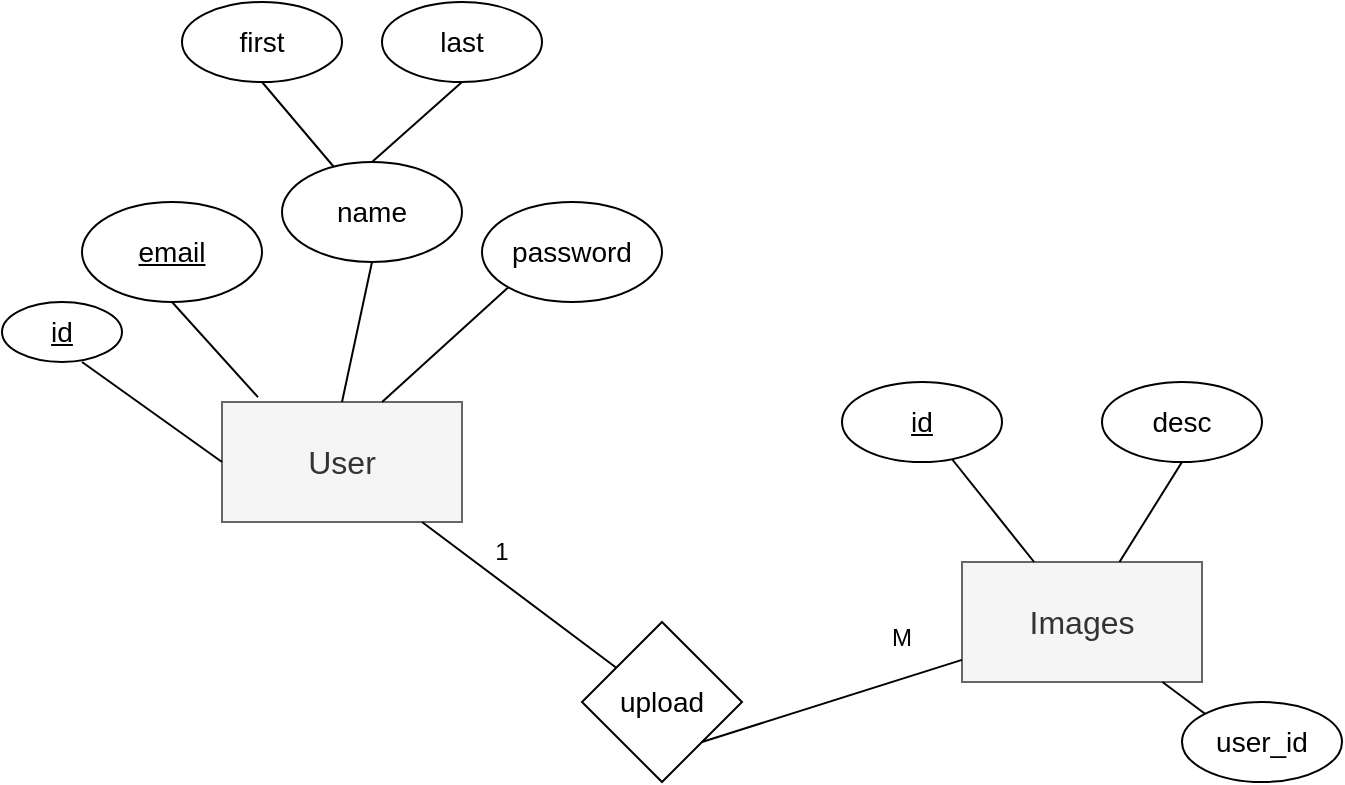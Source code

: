 <mxfile>
    <diagram id="5hR-_vHGHkL-ipkJ3_8Y" name="Page-1">
        <mxGraphModel dx="722" dy="384" grid="1" gridSize="10" guides="1" tooltips="1" connect="1" arrows="1" fold="1" page="1" pageScale="1" pageWidth="850" pageHeight="1100" math="0" shadow="0">
            <root>
                <mxCell id="0"/>
                <mxCell id="1" parent="0"/>
                <mxCell id="2" value="&lt;font style=&quot;font-size: 16px;&quot;&gt;User&lt;/font&gt;" style="rounded=0;whiteSpace=wrap;html=1;fillColor=#f5f5f5;fontColor=#333333;strokeColor=#666666;" parent="1" vertex="1">
                    <mxGeometry x="140" y="220" width="120" height="60" as="geometry"/>
                </mxCell>
                <mxCell id="3" value="&lt;font style=&quot;font-size: 16px;&quot;&gt;Images&lt;/font&gt;" style="rounded=0;whiteSpace=wrap;html=1;fillColor=#f5f5f5;fontColor=#333333;strokeColor=#666666;" parent="1" vertex="1">
                    <mxGeometry x="510" y="300" width="120" height="60" as="geometry"/>
                </mxCell>
                <mxCell id="4" value="" style="endArrow=none;html=1;exitX=0.5;exitY=0;exitDx=0;exitDy=0;entryX=0.5;entryY=1;entryDx=0;entryDy=0;" parent="1" source="2" target="7" edge="1">
                    <mxGeometry width="50" height="50" relative="1" as="geometry">
                        <mxPoint x="70" y="180" as="sourcePoint"/>
                        <mxPoint x="50" y="120" as="targetPoint"/>
                    </mxGeometry>
                </mxCell>
                <mxCell id="5" value="" style="endArrow=none;html=1;entryX=0.5;entryY=1;entryDx=0;entryDy=0;exitX=0.15;exitY=-0.04;exitDx=0;exitDy=0;exitPerimeter=0;" parent="1" source="2" target="8" edge="1">
                    <mxGeometry width="50" height="50" relative="1" as="geometry">
                        <mxPoint x="130" y="180" as="sourcePoint"/>
                        <mxPoint x="130" y="110" as="targetPoint"/>
                    </mxGeometry>
                </mxCell>
                <mxCell id="6" value="" style="endArrow=none;html=1;entryX=0;entryY=1;entryDx=0;entryDy=0;exitX=0.667;exitY=0;exitDx=0;exitDy=0;exitPerimeter=0;" parent="1" source="2" target="9" edge="1">
                    <mxGeometry width="50" height="50" relative="1" as="geometry">
                        <mxPoint x="153" y="177" as="sourcePoint"/>
                        <mxPoint x="210" y="120" as="targetPoint"/>
                    </mxGeometry>
                </mxCell>
                <mxCell id="7" value="&lt;font style=&quot;font-size: 14px;&quot;&gt;name&lt;/font&gt;" style="ellipse;whiteSpace=wrap;html=1;" parent="1" vertex="1">
                    <mxGeometry x="170" y="100" width="90" height="50" as="geometry"/>
                </mxCell>
                <mxCell id="8" value="&lt;font style=&quot;font-size: 14px;&quot;&gt;&lt;u&gt;email&lt;/u&gt;&lt;/font&gt;" style="ellipse;whiteSpace=wrap;html=1;" parent="1" vertex="1">
                    <mxGeometry x="70" y="120" width="90" height="50" as="geometry"/>
                </mxCell>
                <mxCell id="9" value="password" style="ellipse;whiteSpace=wrap;html=1;fontSize=14;" parent="1" vertex="1">
                    <mxGeometry x="270" y="120" width="90" height="50" as="geometry"/>
                </mxCell>
                <mxCell id="11" value="" style="endArrow=none;html=1;entryX=0;entryY=0.5;entryDx=0;entryDy=0;exitX=0.667;exitY=1;exitDx=0;exitDy=0;exitPerimeter=0;" parent="1" source="12" target="2" edge="1">
                    <mxGeometry width="50" height="50" relative="1" as="geometry">
                        <mxPoint x="80" y="200" as="sourcePoint"/>
                        <mxPoint x="390" y="260" as="targetPoint"/>
                    </mxGeometry>
                </mxCell>
                <mxCell id="12" value="&lt;u&gt;id&lt;/u&gt;" style="ellipse;whiteSpace=wrap;html=1;fontSize=14;" parent="1" vertex="1">
                    <mxGeometry x="30" y="170" width="60" height="30" as="geometry"/>
                </mxCell>
                <mxCell id="14" value="" style="endArrow=none;html=1;exitX=0.5;exitY=1;exitDx=0;exitDy=0;" parent="1" source="16" target="3" edge="1">
                    <mxGeometry width="50" height="50" relative="1" as="geometry">
                        <mxPoint x="560" y="240" as="sourcePoint"/>
                        <mxPoint x="400" y="270" as="targetPoint"/>
                        <Array as="points"/>
                    </mxGeometry>
                </mxCell>
                <mxCell id="16" value="desc" style="ellipse;whiteSpace=wrap;html=1;fontSize=14;" parent="1" vertex="1">
                    <mxGeometry x="580" y="210" width="80" height="40" as="geometry"/>
                </mxCell>
                <mxCell id="17" value="" style="endArrow=none;html=1;entryX=0.682;entryY=0.95;entryDx=0;entryDy=0;entryPerimeter=0;" parent="1" source="3" target="18" edge="1">
                    <mxGeometry width="50" height="50" relative="1" as="geometry">
                        <mxPoint x="550" y="240" as="sourcePoint"/>
                        <mxPoint x="440" y="270" as="targetPoint"/>
                    </mxGeometry>
                </mxCell>
                <mxCell id="18" value="&lt;u&gt;id&lt;/u&gt;" style="ellipse;whiteSpace=wrap;html=1;fontSize=14;" parent="1" vertex="1">
                    <mxGeometry x="450" y="210" width="80" height="40" as="geometry"/>
                </mxCell>
                <mxCell id="19" value="" style="endArrow=none;html=1;entryX=0.682;entryY=0.95;entryDx=0;entryDy=0;entryPerimeter=0;" parent="1" source="3" target="20" edge="1">
                    <mxGeometry width="50" height="50" relative="1" as="geometry">
                        <mxPoint x="710" y="330" as="sourcePoint"/>
                        <mxPoint x="685" y="430" as="targetPoint"/>
                    </mxGeometry>
                </mxCell>
                <mxCell id="20" value="user_id" style="ellipse;whiteSpace=wrap;html=1;fontSize=14;" parent="1" vertex="1">
                    <mxGeometry x="620" y="370" width="80" height="40" as="geometry"/>
                </mxCell>
                <mxCell id="28" value="" style="endArrow=none;html=1;entryX=0.5;entryY=1;entryDx=0;entryDy=0;" parent="1" source="7" target="29" edge="1">
                    <mxGeometry width="50" height="50" relative="1" as="geometry">
                        <mxPoint x="185.56" y="100.0" as="sourcePoint"/>
                        <mxPoint x="235.0" y="49.27" as="targetPoint"/>
                    </mxGeometry>
                </mxCell>
                <mxCell id="29" value="first" style="ellipse;whiteSpace=wrap;html=1;fontSize=14;" parent="1" vertex="1">
                    <mxGeometry x="120.0" y="20" width="80" height="40" as="geometry"/>
                </mxCell>
                <mxCell id="30" value="" style="endArrow=none;html=1;entryX=0.5;entryY=1;entryDx=0;entryDy=0;exitX=0.5;exitY=0;exitDx=0;exitDy=0;" parent="1" source="7" target="31" edge="1">
                    <mxGeometry width="50" height="50" relative="1" as="geometry">
                        <mxPoint x="225.239" y="99.996" as="sourcePoint"/>
                        <mxPoint x="275" y="60.86" as="targetPoint"/>
                    </mxGeometry>
                </mxCell>
                <mxCell id="31" value="last" style="ellipse;whiteSpace=wrap;html=1;fontSize=14;" parent="1" vertex="1">
                    <mxGeometry x="220" y="20.0" width="80" height="40" as="geometry"/>
                </mxCell>
                <mxCell id="32" value="upload" style="rhombus;whiteSpace=wrap;html=1;fontSize=14;" parent="1" vertex="1">
                    <mxGeometry x="320" y="330" width="80" height="80" as="geometry"/>
                </mxCell>
                <mxCell id="33" value="" style="endArrow=none;html=1;" parent="1" source="2" target="32" edge="1">
                    <mxGeometry width="50" height="50" relative="1" as="geometry">
                        <mxPoint x="340" y="280" as="sourcePoint"/>
                        <mxPoint x="390" y="230" as="targetPoint"/>
                    </mxGeometry>
                </mxCell>
                <mxCell id="35" value="" style="endArrow=none;html=1;exitX=1;exitY=1;exitDx=0;exitDy=0;" parent="1" source="32" target="3" edge="1">
                    <mxGeometry width="50" height="50" relative="1" as="geometry">
                        <mxPoint x="340" y="280" as="sourcePoint"/>
                        <mxPoint x="390" y="230" as="targetPoint"/>
                    </mxGeometry>
                </mxCell>
                <mxCell id="37" value="1" style="text;strokeColor=none;align=center;fillColor=none;html=1;verticalAlign=middle;whiteSpace=wrap;rounded=0;" parent="1" vertex="1">
                    <mxGeometry x="250" y="280" width="60" height="30" as="geometry"/>
                </mxCell>
                <mxCell id="38" value="M" style="text;strokeColor=none;align=center;fillColor=none;html=1;verticalAlign=middle;whiteSpace=wrap;rounded=0;" parent="1" vertex="1">
                    <mxGeometry x="450" y="330" width="60" height="15" as="geometry"/>
                </mxCell>
            </root>
        </mxGraphModel>
    </diagram>
</mxfile>